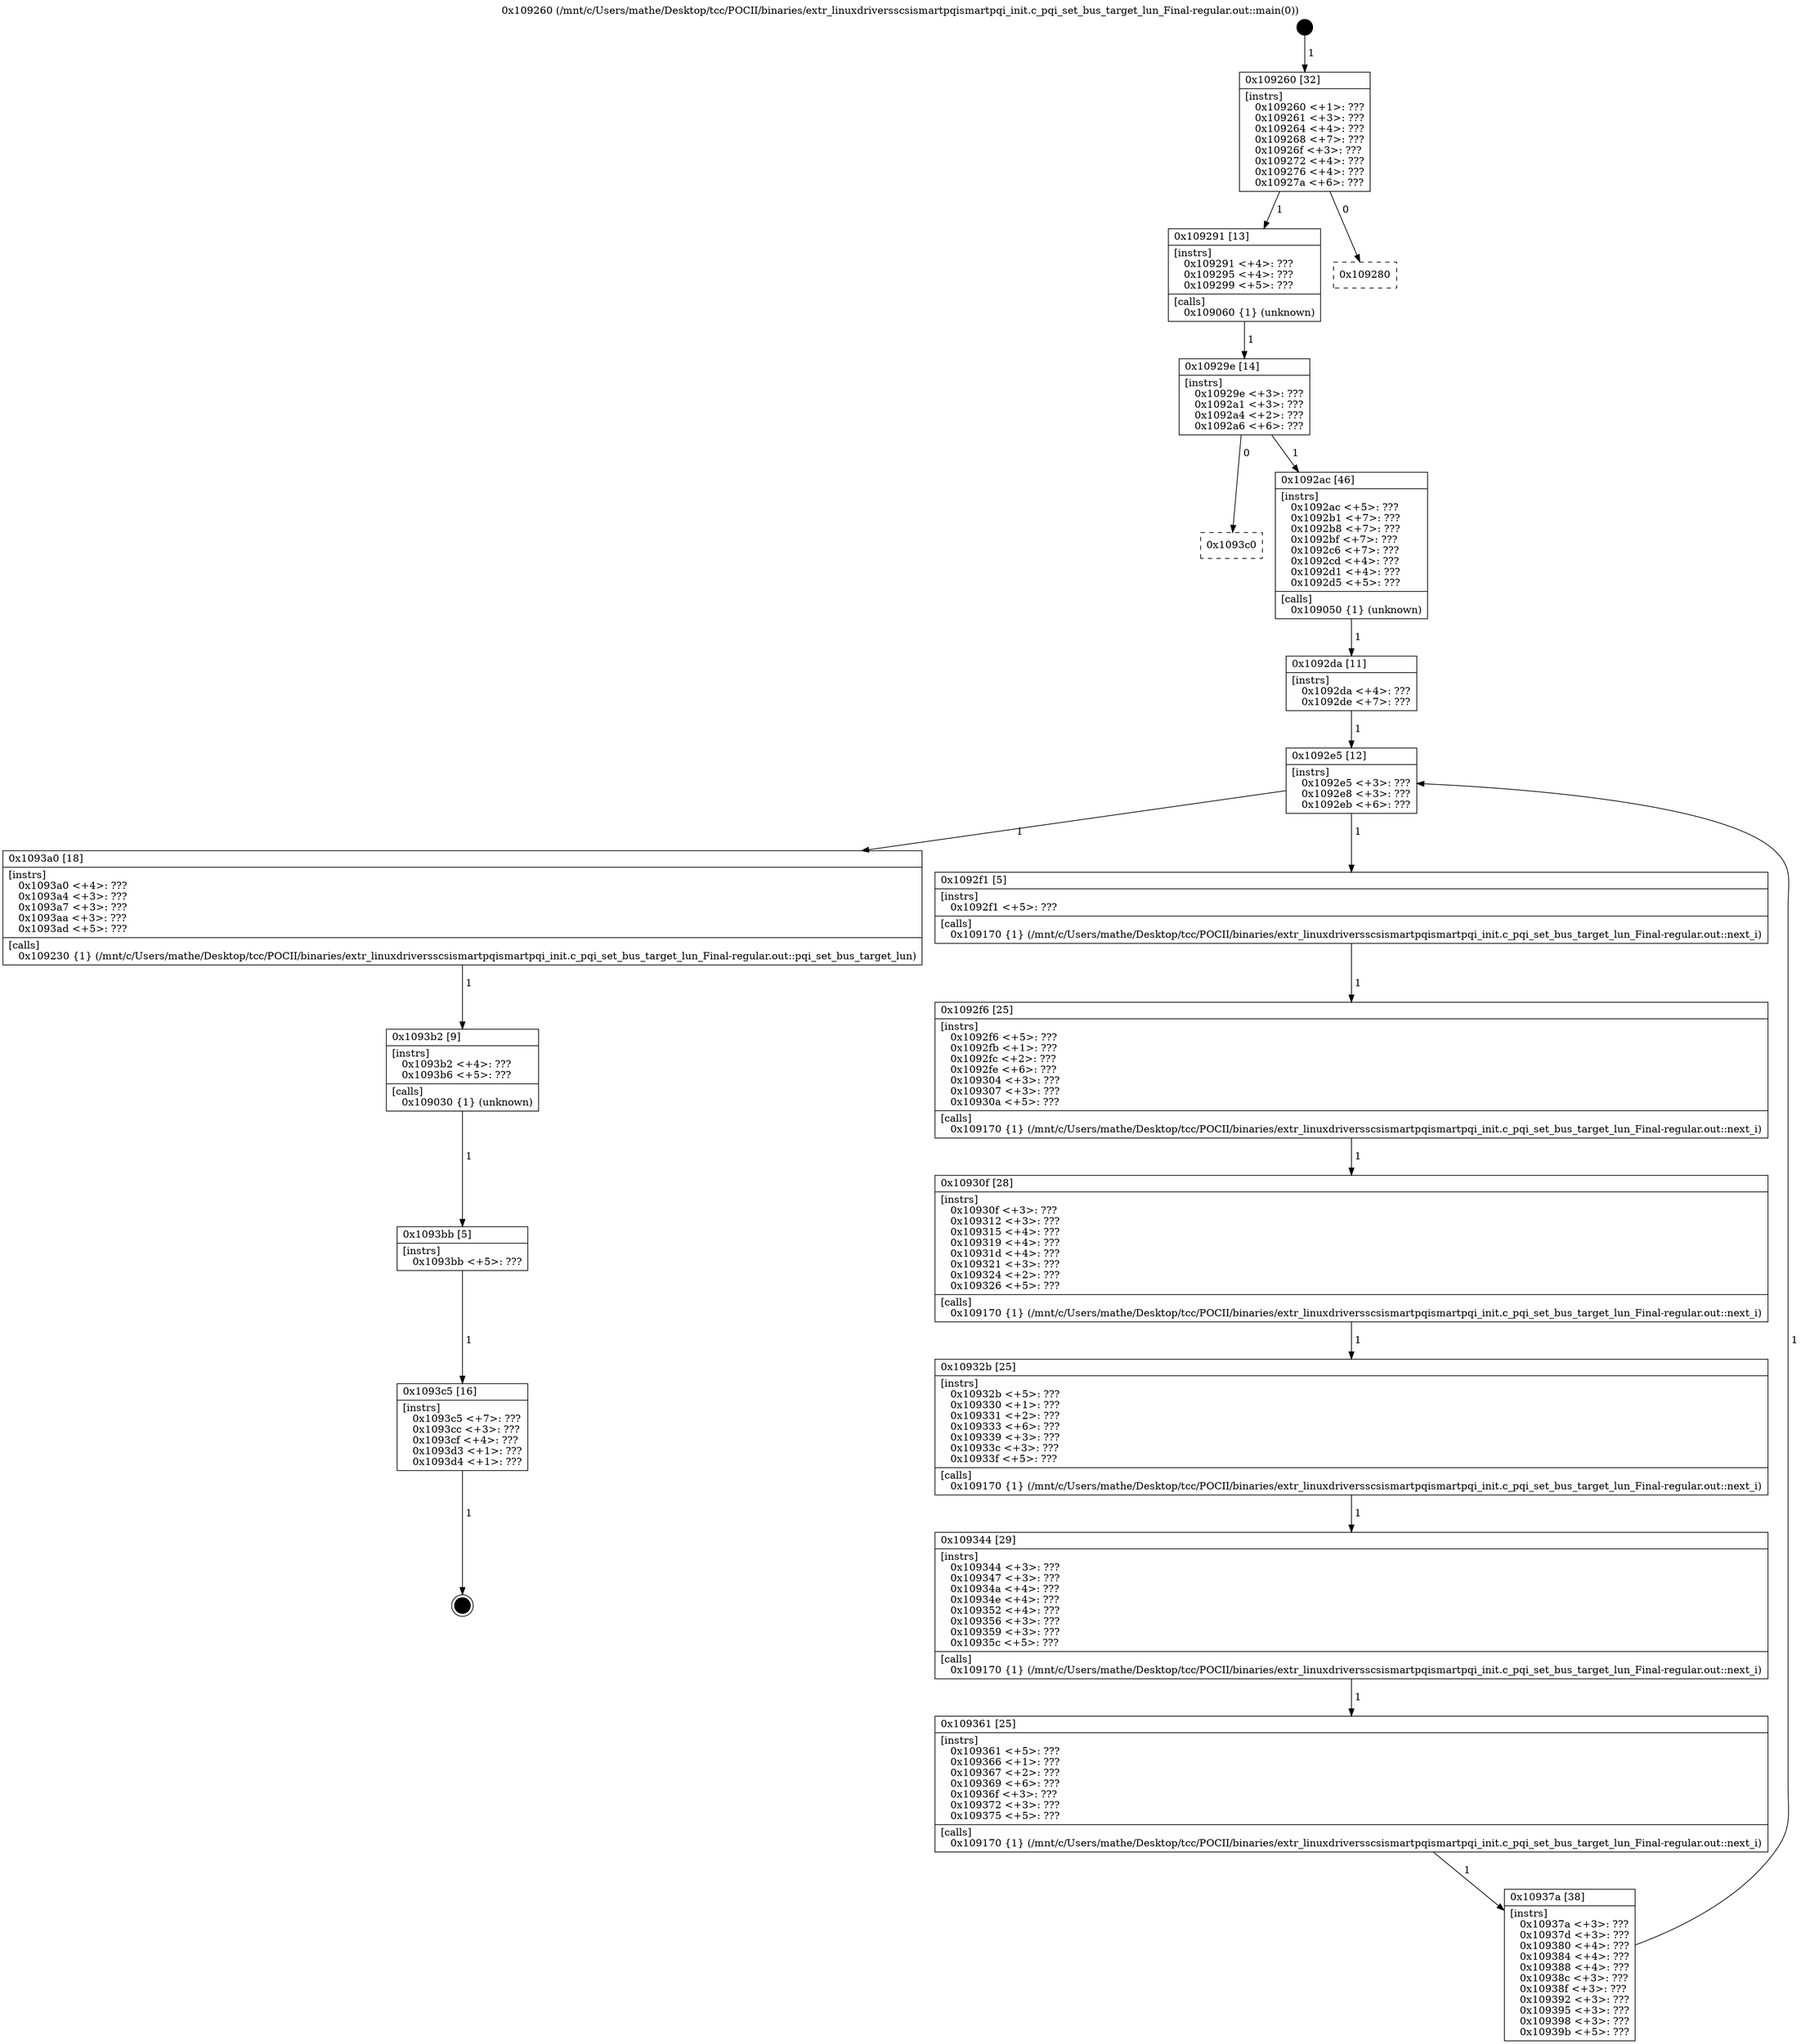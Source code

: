 digraph "0x109260" {
  label = "0x109260 (/mnt/c/Users/mathe/Desktop/tcc/POCII/binaries/extr_linuxdriversscsismartpqismartpqi_init.c_pqi_set_bus_target_lun_Final-regular.out::main(0))"
  labelloc = "t"
  node[shape=record]

  Entry [label="",width=0.3,height=0.3,shape=circle,fillcolor=black,style=filled]
  "0x109260" [label="{
     0x109260 [32]\l
     | [instrs]\l
     &nbsp;&nbsp;0x109260 \<+1\>: ???\l
     &nbsp;&nbsp;0x109261 \<+3\>: ???\l
     &nbsp;&nbsp;0x109264 \<+4\>: ???\l
     &nbsp;&nbsp;0x109268 \<+7\>: ???\l
     &nbsp;&nbsp;0x10926f \<+3\>: ???\l
     &nbsp;&nbsp;0x109272 \<+4\>: ???\l
     &nbsp;&nbsp;0x109276 \<+4\>: ???\l
     &nbsp;&nbsp;0x10927a \<+6\>: ???\l
  }"]
  "0x109291" [label="{
     0x109291 [13]\l
     | [instrs]\l
     &nbsp;&nbsp;0x109291 \<+4\>: ???\l
     &nbsp;&nbsp;0x109295 \<+4\>: ???\l
     &nbsp;&nbsp;0x109299 \<+5\>: ???\l
     | [calls]\l
     &nbsp;&nbsp;0x109060 \{1\} (unknown)\l
  }"]
  "0x109280" [label="{
     0x109280\l
  }", style=dashed]
  "0x10929e" [label="{
     0x10929e [14]\l
     | [instrs]\l
     &nbsp;&nbsp;0x10929e \<+3\>: ???\l
     &nbsp;&nbsp;0x1092a1 \<+3\>: ???\l
     &nbsp;&nbsp;0x1092a4 \<+2\>: ???\l
     &nbsp;&nbsp;0x1092a6 \<+6\>: ???\l
  }"]
  "0x1093c0" [label="{
     0x1093c0\l
  }", style=dashed]
  "0x1092ac" [label="{
     0x1092ac [46]\l
     | [instrs]\l
     &nbsp;&nbsp;0x1092ac \<+5\>: ???\l
     &nbsp;&nbsp;0x1092b1 \<+7\>: ???\l
     &nbsp;&nbsp;0x1092b8 \<+7\>: ???\l
     &nbsp;&nbsp;0x1092bf \<+7\>: ???\l
     &nbsp;&nbsp;0x1092c6 \<+7\>: ???\l
     &nbsp;&nbsp;0x1092cd \<+4\>: ???\l
     &nbsp;&nbsp;0x1092d1 \<+4\>: ???\l
     &nbsp;&nbsp;0x1092d5 \<+5\>: ???\l
     | [calls]\l
     &nbsp;&nbsp;0x109050 \{1\} (unknown)\l
  }"]
  Exit [label="",width=0.3,height=0.3,shape=circle,fillcolor=black,style=filled,peripheries=2]
  "0x1092e5" [label="{
     0x1092e5 [12]\l
     | [instrs]\l
     &nbsp;&nbsp;0x1092e5 \<+3\>: ???\l
     &nbsp;&nbsp;0x1092e8 \<+3\>: ???\l
     &nbsp;&nbsp;0x1092eb \<+6\>: ???\l
  }"]
  "0x1093a0" [label="{
     0x1093a0 [18]\l
     | [instrs]\l
     &nbsp;&nbsp;0x1093a0 \<+4\>: ???\l
     &nbsp;&nbsp;0x1093a4 \<+3\>: ???\l
     &nbsp;&nbsp;0x1093a7 \<+3\>: ???\l
     &nbsp;&nbsp;0x1093aa \<+3\>: ???\l
     &nbsp;&nbsp;0x1093ad \<+5\>: ???\l
     | [calls]\l
     &nbsp;&nbsp;0x109230 \{1\} (/mnt/c/Users/mathe/Desktop/tcc/POCII/binaries/extr_linuxdriversscsismartpqismartpqi_init.c_pqi_set_bus_target_lun_Final-regular.out::pqi_set_bus_target_lun)\l
  }"]
  "0x1092f1" [label="{
     0x1092f1 [5]\l
     | [instrs]\l
     &nbsp;&nbsp;0x1092f1 \<+5\>: ???\l
     | [calls]\l
     &nbsp;&nbsp;0x109170 \{1\} (/mnt/c/Users/mathe/Desktop/tcc/POCII/binaries/extr_linuxdriversscsismartpqismartpqi_init.c_pqi_set_bus_target_lun_Final-regular.out::next_i)\l
  }"]
  "0x1092f6" [label="{
     0x1092f6 [25]\l
     | [instrs]\l
     &nbsp;&nbsp;0x1092f6 \<+5\>: ???\l
     &nbsp;&nbsp;0x1092fb \<+1\>: ???\l
     &nbsp;&nbsp;0x1092fc \<+2\>: ???\l
     &nbsp;&nbsp;0x1092fe \<+6\>: ???\l
     &nbsp;&nbsp;0x109304 \<+3\>: ???\l
     &nbsp;&nbsp;0x109307 \<+3\>: ???\l
     &nbsp;&nbsp;0x10930a \<+5\>: ???\l
     | [calls]\l
     &nbsp;&nbsp;0x109170 \{1\} (/mnt/c/Users/mathe/Desktop/tcc/POCII/binaries/extr_linuxdriversscsismartpqismartpqi_init.c_pqi_set_bus_target_lun_Final-regular.out::next_i)\l
  }"]
  "0x10930f" [label="{
     0x10930f [28]\l
     | [instrs]\l
     &nbsp;&nbsp;0x10930f \<+3\>: ???\l
     &nbsp;&nbsp;0x109312 \<+3\>: ???\l
     &nbsp;&nbsp;0x109315 \<+4\>: ???\l
     &nbsp;&nbsp;0x109319 \<+4\>: ???\l
     &nbsp;&nbsp;0x10931d \<+4\>: ???\l
     &nbsp;&nbsp;0x109321 \<+3\>: ???\l
     &nbsp;&nbsp;0x109324 \<+2\>: ???\l
     &nbsp;&nbsp;0x109326 \<+5\>: ???\l
     | [calls]\l
     &nbsp;&nbsp;0x109170 \{1\} (/mnt/c/Users/mathe/Desktop/tcc/POCII/binaries/extr_linuxdriversscsismartpqismartpqi_init.c_pqi_set_bus_target_lun_Final-regular.out::next_i)\l
  }"]
  "0x10932b" [label="{
     0x10932b [25]\l
     | [instrs]\l
     &nbsp;&nbsp;0x10932b \<+5\>: ???\l
     &nbsp;&nbsp;0x109330 \<+1\>: ???\l
     &nbsp;&nbsp;0x109331 \<+2\>: ???\l
     &nbsp;&nbsp;0x109333 \<+6\>: ???\l
     &nbsp;&nbsp;0x109339 \<+3\>: ???\l
     &nbsp;&nbsp;0x10933c \<+3\>: ???\l
     &nbsp;&nbsp;0x10933f \<+5\>: ???\l
     | [calls]\l
     &nbsp;&nbsp;0x109170 \{1\} (/mnt/c/Users/mathe/Desktop/tcc/POCII/binaries/extr_linuxdriversscsismartpqismartpqi_init.c_pqi_set_bus_target_lun_Final-regular.out::next_i)\l
  }"]
  "0x109344" [label="{
     0x109344 [29]\l
     | [instrs]\l
     &nbsp;&nbsp;0x109344 \<+3\>: ???\l
     &nbsp;&nbsp;0x109347 \<+3\>: ???\l
     &nbsp;&nbsp;0x10934a \<+4\>: ???\l
     &nbsp;&nbsp;0x10934e \<+4\>: ???\l
     &nbsp;&nbsp;0x109352 \<+4\>: ???\l
     &nbsp;&nbsp;0x109356 \<+3\>: ???\l
     &nbsp;&nbsp;0x109359 \<+3\>: ???\l
     &nbsp;&nbsp;0x10935c \<+5\>: ???\l
     | [calls]\l
     &nbsp;&nbsp;0x109170 \{1\} (/mnt/c/Users/mathe/Desktop/tcc/POCII/binaries/extr_linuxdriversscsismartpqismartpqi_init.c_pqi_set_bus_target_lun_Final-regular.out::next_i)\l
  }"]
  "0x109361" [label="{
     0x109361 [25]\l
     | [instrs]\l
     &nbsp;&nbsp;0x109361 \<+5\>: ???\l
     &nbsp;&nbsp;0x109366 \<+1\>: ???\l
     &nbsp;&nbsp;0x109367 \<+2\>: ???\l
     &nbsp;&nbsp;0x109369 \<+6\>: ???\l
     &nbsp;&nbsp;0x10936f \<+3\>: ???\l
     &nbsp;&nbsp;0x109372 \<+3\>: ???\l
     &nbsp;&nbsp;0x109375 \<+5\>: ???\l
     | [calls]\l
     &nbsp;&nbsp;0x109170 \{1\} (/mnt/c/Users/mathe/Desktop/tcc/POCII/binaries/extr_linuxdriversscsismartpqismartpqi_init.c_pqi_set_bus_target_lun_Final-regular.out::next_i)\l
  }"]
  "0x10937a" [label="{
     0x10937a [38]\l
     | [instrs]\l
     &nbsp;&nbsp;0x10937a \<+3\>: ???\l
     &nbsp;&nbsp;0x10937d \<+3\>: ???\l
     &nbsp;&nbsp;0x109380 \<+4\>: ???\l
     &nbsp;&nbsp;0x109384 \<+4\>: ???\l
     &nbsp;&nbsp;0x109388 \<+4\>: ???\l
     &nbsp;&nbsp;0x10938c \<+3\>: ???\l
     &nbsp;&nbsp;0x10938f \<+3\>: ???\l
     &nbsp;&nbsp;0x109392 \<+3\>: ???\l
     &nbsp;&nbsp;0x109395 \<+3\>: ???\l
     &nbsp;&nbsp;0x109398 \<+3\>: ???\l
     &nbsp;&nbsp;0x10939b \<+5\>: ???\l
  }"]
  "0x1092da" [label="{
     0x1092da [11]\l
     | [instrs]\l
     &nbsp;&nbsp;0x1092da \<+4\>: ???\l
     &nbsp;&nbsp;0x1092de \<+7\>: ???\l
  }"]
  "0x1093b2" [label="{
     0x1093b2 [9]\l
     | [instrs]\l
     &nbsp;&nbsp;0x1093b2 \<+4\>: ???\l
     &nbsp;&nbsp;0x1093b6 \<+5\>: ???\l
     | [calls]\l
     &nbsp;&nbsp;0x109030 \{1\} (unknown)\l
  }"]
  "0x1093bb" [label="{
     0x1093bb [5]\l
     | [instrs]\l
     &nbsp;&nbsp;0x1093bb \<+5\>: ???\l
  }"]
  "0x1093c5" [label="{
     0x1093c5 [16]\l
     | [instrs]\l
     &nbsp;&nbsp;0x1093c5 \<+7\>: ???\l
     &nbsp;&nbsp;0x1093cc \<+3\>: ???\l
     &nbsp;&nbsp;0x1093cf \<+4\>: ???\l
     &nbsp;&nbsp;0x1093d3 \<+1\>: ???\l
     &nbsp;&nbsp;0x1093d4 \<+1\>: ???\l
  }"]
  Entry -> "0x109260" [label=" 1"]
  "0x109260" -> "0x109291" [label=" 1"]
  "0x109260" -> "0x109280" [label=" 0"]
  "0x109291" -> "0x10929e" [label=" 1"]
  "0x10929e" -> "0x1093c0" [label=" 0"]
  "0x10929e" -> "0x1092ac" [label=" 1"]
  "0x1093c5" -> Exit [label=" 1"]
  "0x1092ac" -> "0x1092da" [label=" 1"]
  "0x1092e5" -> "0x1093a0" [label=" 1"]
  "0x1092e5" -> "0x1092f1" [label=" 1"]
  "0x1092f1" -> "0x1092f6" [label=" 1"]
  "0x1092f6" -> "0x10930f" [label=" 1"]
  "0x10930f" -> "0x10932b" [label=" 1"]
  "0x10932b" -> "0x109344" [label=" 1"]
  "0x109344" -> "0x109361" [label=" 1"]
  "0x109361" -> "0x10937a" [label=" 1"]
  "0x1092da" -> "0x1092e5" [label=" 1"]
  "0x10937a" -> "0x1092e5" [label=" 1"]
  "0x1093a0" -> "0x1093b2" [label=" 1"]
  "0x1093b2" -> "0x1093bb" [label=" 1"]
  "0x1093bb" -> "0x1093c5" [label=" 1"]
}
